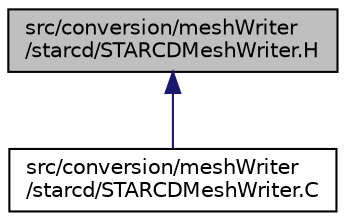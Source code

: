 digraph "src/conversion/meshWriter/starcd/STARCDMeshWriter.H"
{
  bgcolor="transparent";
  edge [fontname="Helvetica",fontsize="10",labelfontname="Helvetica",labelfontsize="10"];
  node [fontname="Helvetica",fontsize="10",shape=record];
  Node1 [label="src/conversion/meshWriter\l/starcd/STARCDMeshWriter.H",height=0.2,width=0.4,color="black", fillcolor="grey75", style="filled", fontcolor="black"];
  Node1 -> Node2 [dir="back",color="midnightblue",fontsize="10",style="solid",fontname="Helvetica"];
  Node2 [label="src/conversion/meshWriter\l/starcd/STARCDMeshWriter.C",height=0.2,width=0.4,color="black",URL="$a04708.html"];
}

